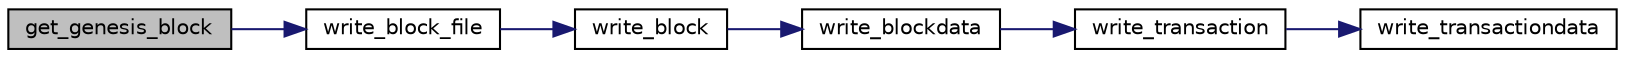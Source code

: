 digraph "get_genesis_block"
{
 // LATEX_PDF_SIZE
  edge [fontname="Helvetica",fontsize="10",labelfontname="Helvetica",labelfontsize="10"];
  node [fontname="Helvetica",fontsize="10",shape=record];
  rankdir="LR";
  Node1 [label="get_genesis_block",height=0.2,width=0.4,color="black", fillcolor="grey75", style="filled", fontcolor="black",tooltip=" "];
  Node1 -> Node2 [color="midnightblue",fontsize="10",style="solid",fontname="Helvetica"];
  Node2 [label="write_block_file",height=0.2,width=0.4,color="black", fillcolor="white", style="filled",URL="$block_8c.html#a31943025b7c5be568f87a90fcdcaf8c2",tooltip="Writes a block struct in a file."];
  Node2 -> Node3 [color="midnightblue",fontsize="10",style="solid",fontname="Helvetica"];
  Node3 [label="write_block",height=0.2,width=0.4,color="black", fillcolor="white", style="filled",URL="$block_8c.html#a58b3466ce733938859f0651b2a756e95",tooltip="Writes a block in a file."];
  Node3 -> Node4 [color="midnightblue",fontsize="10",style="solid",fontname="Helvetica"];
  Node4 [label="write_blockdata",height=0.2,width=0.4,color="black", fillcolor="white", style="filled",URL="$block_8c.html#a0e5ff1f119568fb8566981cf7da11d7f",tooltip="Writes blockdata in a file."];
  Node4 -> Node5 [color="midnightblue",fontsize="10",style="solid",fontname="Helvetica"];
  Node5 [label="write_transaction",height=0.2,width=0.4,color="black", fillcolor="white", style="filled",URL="$transaction_8h.html#a5bff0131aa50faf1cd0236e0b44169eb",tooltip=" "];
  Node5 -> Node6 [color="midnightblue",fontsize="10",style="solid",fontname="Helvetica"];
  Node6 [label="write_transactiondata",height=0.2,width=0.4,color="black", fillcolor="white", style="filled",URL="$transaction_8c.html#a0bd00440f3c97bf7dace6c4e26ea17be",tooltip=" "];
}
